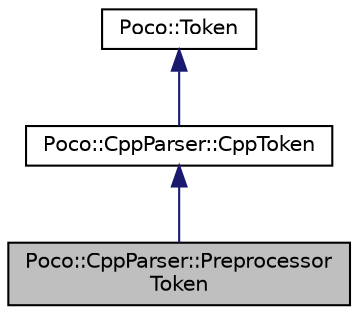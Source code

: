 digraph "Poco::CppParser::PreprocessorToken"
{
 // LATEX_PDF_SIZE
  edge [fontname="Helvetica",fontsize="10",labelfontname="Helvetica",labelfontsize="10"];
  node [fontname="Helvetica",fontsize="10",shape=record];
  Node1 [label="Poco::CppParser::Preprocessor\lToken",height=0.2,width=0.4,color="black", fillcolor="grey75", style="filled", fontcolor="black",tooltip=" "];
  Node2 -> Node1 [dir="back",color="midnightblue",fontsize="10",style="solid",fontname="Helvetica"];
  Node2 [label="Poco::CppParser::CppToken",height=0.2,width=0.4,color="black", fillcolor="white", style="filled",URL="$classPoco_1_1CppParser_1_1CppToken.html",tooltip="The base class for all C++ tokens."];
  Node3 -> Node2 [dir="back",color="midnightblue",fontsize="10",style="solid",fontname="Helvetica"];
  Node3 [label="Poco::Token",height=0.2,width=0.4,color="black", fillcolor="white", style="filled",URL="$classPoco_1_1Token.html",tooltip=" "];
}
